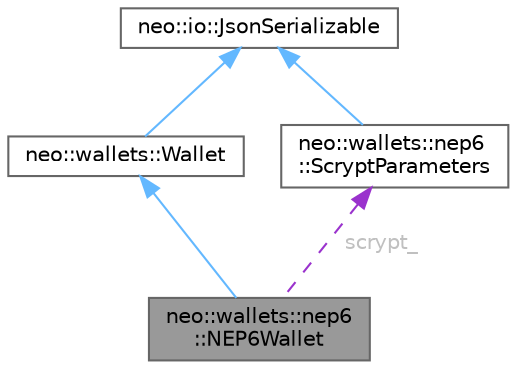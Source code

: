 digraph "neo::wallets::nep6::NEP6Wallet"
{
 // LATEX_PDF_SIZE
  bgcolor="transparent";
  edge [fontname=Helvetica,fontsize=10,labelfontname=Helvetica,labelfontsize=10];
  node [fontname=Helvetica,fontsize=10,shape=box,height=0.2,width=0.4];
  Node1 [id="Node000001",label="neo::wallets::nep6\l::NEP6Wallet",height=0.2,width=0.4,color="gray40", fillcolor="grey60", style="filled", fontcolor="black",tooltip="Represents a NEP6 wallet."];
  Node2 -> Node1 [id="edge1_Node000001_Node000002",dir="back",color="steelblue1",style="solid",tooltip=" "];
  Node2 [id="Node000002",label="neo::wallets::Wallet",height=0.2,width=0.4,color="gray40", fillcolor="white", style="filled",URL="$classneo_1_1wallets_1_1_wallet.html",tooltip="Represents a wallet."];
  Node3 -> Node2 [id="edge2_Node000002_Node000003",dir="back",color="steelblue1",style="solid",tooltip=" "];
  Node3 [id="Node000003",label="neo::io::JsonSerializable",height=0.2,width=0.4,color="gray40", fillcolor="white", style="filled",URL="$classneo_1_1io_1_1_json_serializable.html",tooltip="Interface for objects that can be serialized/deserialized to/from JSON."];
  Node4 -> Node1 [id="edge3_Node000001_Node000004",dir="back",color="darkorchid3",style="dashed",tooltip=" ",label=<<TABLE CELLBORDER="0" BORDER="0"><TR><TD VALIGN="top" ALIGN="LEFT" CELLPADDING="1" CELLSPACING="0">scrypt_</TD></TR>
</TABLE>> ,fontcolor="grey" ];
  Node4 [id="Node000004",label="neo::wallets::nep6\l::ScryptParameters",height=0.2,width=0.4,color="gray40", fillcolor="white", style="filled",URL="$classneo_1_1wallets_1_1nep6_1_1_scrypt_parameters.html",tooltip="Represents the parameters of the SCrypt algorithm."];
  Node3 -> Node4 [id="edge4_Node000004_Node000003",dir="back",color="steelblue1",style="solid",tooltip=" "];
}
